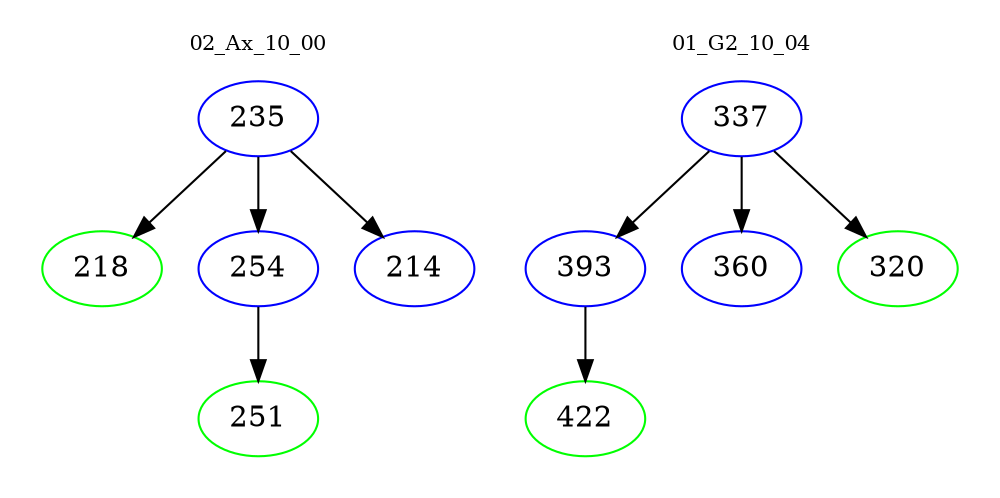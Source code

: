 digraph{
subgraph cluster_0 {
color = white
label = "02_Ax_10_00";
fontsize=10;
T0_235 [label="235", color="blue"]
T0_235 -> T0_218 [color="black"]
T0_218 [label="218", color="green"]
T0_235 -> T0_254 [color="black"]
T0_254 [label="254", color="blue"]
T0_254 -> T0_251 [color="black"]
T0_251 [label="251", color="green"]
T0_235 -> T0_214 [color="black"]
T0_214 [label="214", color="blue"]
}
subgraph cluster_1 {
color = white
label = "01_G2_10_04";
fontsize=10;
T1_337 [label="337", color="blue"]
T1_337 -> T1_393 [color="black"]
T1_393 [label="393", color="blue"]
T1_393 -> T1_422 [color="black"]
T1_422 [label="422", color="green"]
T1_337 -> T1_360 [color="black"]
T1_360 [label="360", color="blue"]
T1_337 -> T1_320 [color="black"]
T1_320 [label="320", color="green"]
}
}
